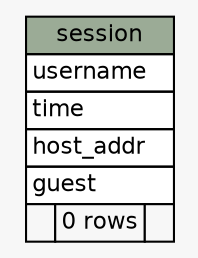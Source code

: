 // dot 2.38.0 on Mac OS X 10.9.4
// SchemaSpy rev 590
digraph "session" {
  graph [
    rankdir="RL"
    bgcolor="#f7f7f7"
    nodesep="0.18"
    ranksep="0.46"
    fontname="Helvetica"
    fontsize="11"
  ];
  node [
    fontname="Helvetica"
    fontsize="11"
    shape="plaintext"
  ];
  edge [
    arrowsize="0.8"
  ];
  "session" [
    label=<
    <TABLE BORDER="0" CELLBORDER="1" CELLSPACING="0" BGCOLOR="#ffffff">
      <TR><TD COLSPAN="3" BGCOLOR="#9bab96" ALIGN="CENTER">session</TD></TR>
      <TR><TD PORT="username" COLSPAN="3" ALIGN="LEFT">username</TD></TR>
      <TR><TD PORT="time" COLSPAN="3" ALIGN="LEFT">time</TD></TR>
      <TR><TD PORT="host_addr" COLSPAN="3" ALIGN="LEFT">host_addr</TD></TR>
      <TR><TD PORT="guest" COLSPAN="3" ALIGN="LEFT">guest</TD></TR>
      <TR><TD ALIGN="LEFT" BGCOLOR="#f7f7f7">  </TD><TD ALIGN="RIGHT" BGCOLOR="#f7f7f7">0 rows</TD><TD ALIGN="RIGHT" BGCOLOR="#f7f7f7">  </TD></TR>
    </TABLE>>
    URL="tables/session.html"
    tooltip="session"
  ];
}
